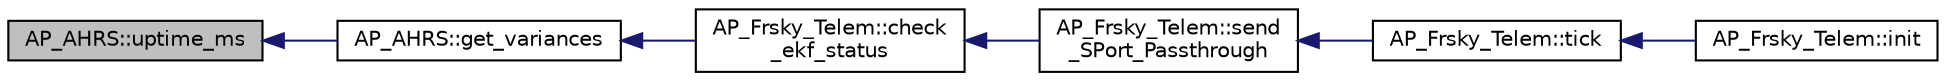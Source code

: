 digraph "AP_AHRS::uptime_ms"
{
 // INTERACTIVE_SVG=YES
  edge [fontname="Helvetica",fontsize="10",labelfontname="Helvetica",labelfontsize="10"];
  node [fontname="Helvetica",fontsize="10",shape=record];
  rankdir="LR";
  Node1 [label="AP_AHRS::uptime_ms",height=0.2,width=0.4,color="black", fillcolor="grey75", style="filled", fontcolor="black"];
  Node1 -> Node2 [dir="back",color="midnightblue",fontsize="10",style="solid",fontname="Helvetica"];
  Node2 [label="AP_AHRS::get_variances",height=0.2,width=0.4,color="black", fillcolor="white", style="filled",URL="$classAP__AHRS.html#a3349640edf9d643f40fd0c8247f2cf09"];
  Node2 -> Node3 [dir="back",color="midnightblue",fontsize="10",style="solid",fontname="Helvetica"];
  Node3 [label="AP_Frsky_Telem::check\l_ekf_status",height=0.2,width=0.4,color="black", fillcolor="white", style="filled",URL="$classAP__Frsky__Telem.html#ae7cda6dffbc204a0a9ca7b5ff92d8f94"];
  Node3 -> Node4 [dir="back",color="midnightblue",fontsize="10",style="solid",fontname="Helvetica"];
  Node4 [label="AP_Frsky_Telem::send\l_SPort_Passthrough",height=0.2,width=0.4,color="black", fillcolor="white", style="filled",URL="$classAP__Frsky__Telem.html#a9b833af29753a8113e5db32c27da7427"];
  Node4 -> Node5 [dir="back",color="midnightblue",fontsize="10",style="solid",fontname="Helvetica"];
  Node5 [label="AP_Frsky_Telem::tick",height=0.2,width=0.4,color="black", fillcolor="white", style="filled",URL="$classAP__Frsky__Telem.html#a0561090507069cfa867a71763e9cf52f"];
  Node5 -> Node6 [dir="back",color="midnightblue",fontsize="10",style="solid",fontname="Helvetica"];
  Node6 [label="AP_Frsky_Telem::init",height=0.2,width=0.4,color="black", fillcolor="white", style="filled",URL="$classAP__Frsky__Telem.html#a85793f92cf5c6c01c6335db43a65579a"];
}
